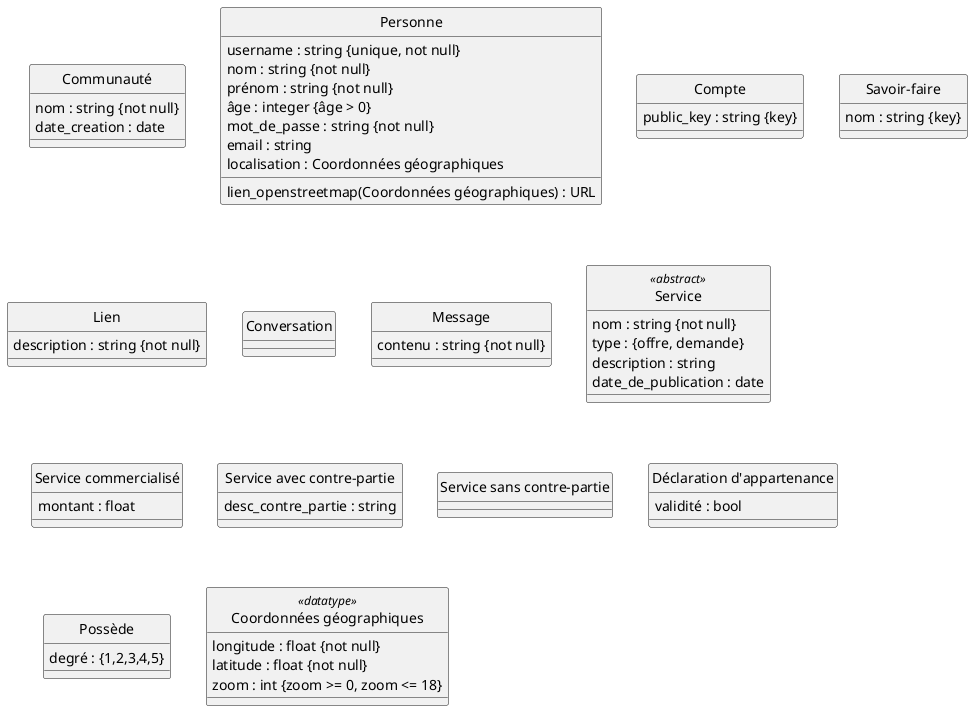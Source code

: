 @startuml
' - PRIVATE
' # PROTECTED
' ~ PACKAGE PRIVATE
' + PUBLIC

' PARAMETERS
skinparam monochrome true
skinparam linetype polyline
skinparam linetype ortho
hide circle
' CUSTOM COMMANDS
!define datatype(x) class "x" <<datatype>>
!define abstract(x) class "x" <<abstract>>
!define association(x) class "x" 
' CLASSES CONCRETES
class Communauté {
    nom : string {not null}
    date_creation : date
}
class Personne {
    username : string {unique, not null}
    nom : string {not null}
    prénom : string {not null}
    âge : integer {âge > 0}
    mot_de_passe : string {not null}
    email : string 
    localisation : Coordonnées géographiques
    lien_openstreetmap(Coordonnées géographiques) : URL
}
class Compte {
    public_key : string {key}
}
class Savoir-faire {
    nom : string {key}
}
class Lien {
    description : string {not null}
}
class Conversation {

}
class Message {
    contenu : string {not null}
}
' CLASSES ABSTRAITE
abstract(Service) {
    nom : string {not null}
    type : {offre, demande}
    description : string
    date_de_publication : date
}
' CLASSES HERITEES
class "Service commercialisé" {
    montant : float
}
class "Service avec contre-partie" {
    desc_contre_partie : string
}
class "Service sans contre-partie" 
' CLASSES D'ASSOCIATIONS
association(Déclaration d'appartenance) {
    validité : bool
}
association(Possède) {
    degré : {1,2,3,4,5}
}
' TYPE DE DONNEES
datatype(Coordonnées géographiques)  {
    longitude : float {not null}
    latitude : float {not null}
    zoom : int {zoom >= 0, zoom <= 18}
}

' ASSOCIATIONS SIMPLES BIDIRECTIONNELLES
' ASSOCIATIONS SIMPLES UNIDIRECTIONNELLE
' AGREGATIONS
' CLASSES D'ASSOCIATIONS 
@enduml
